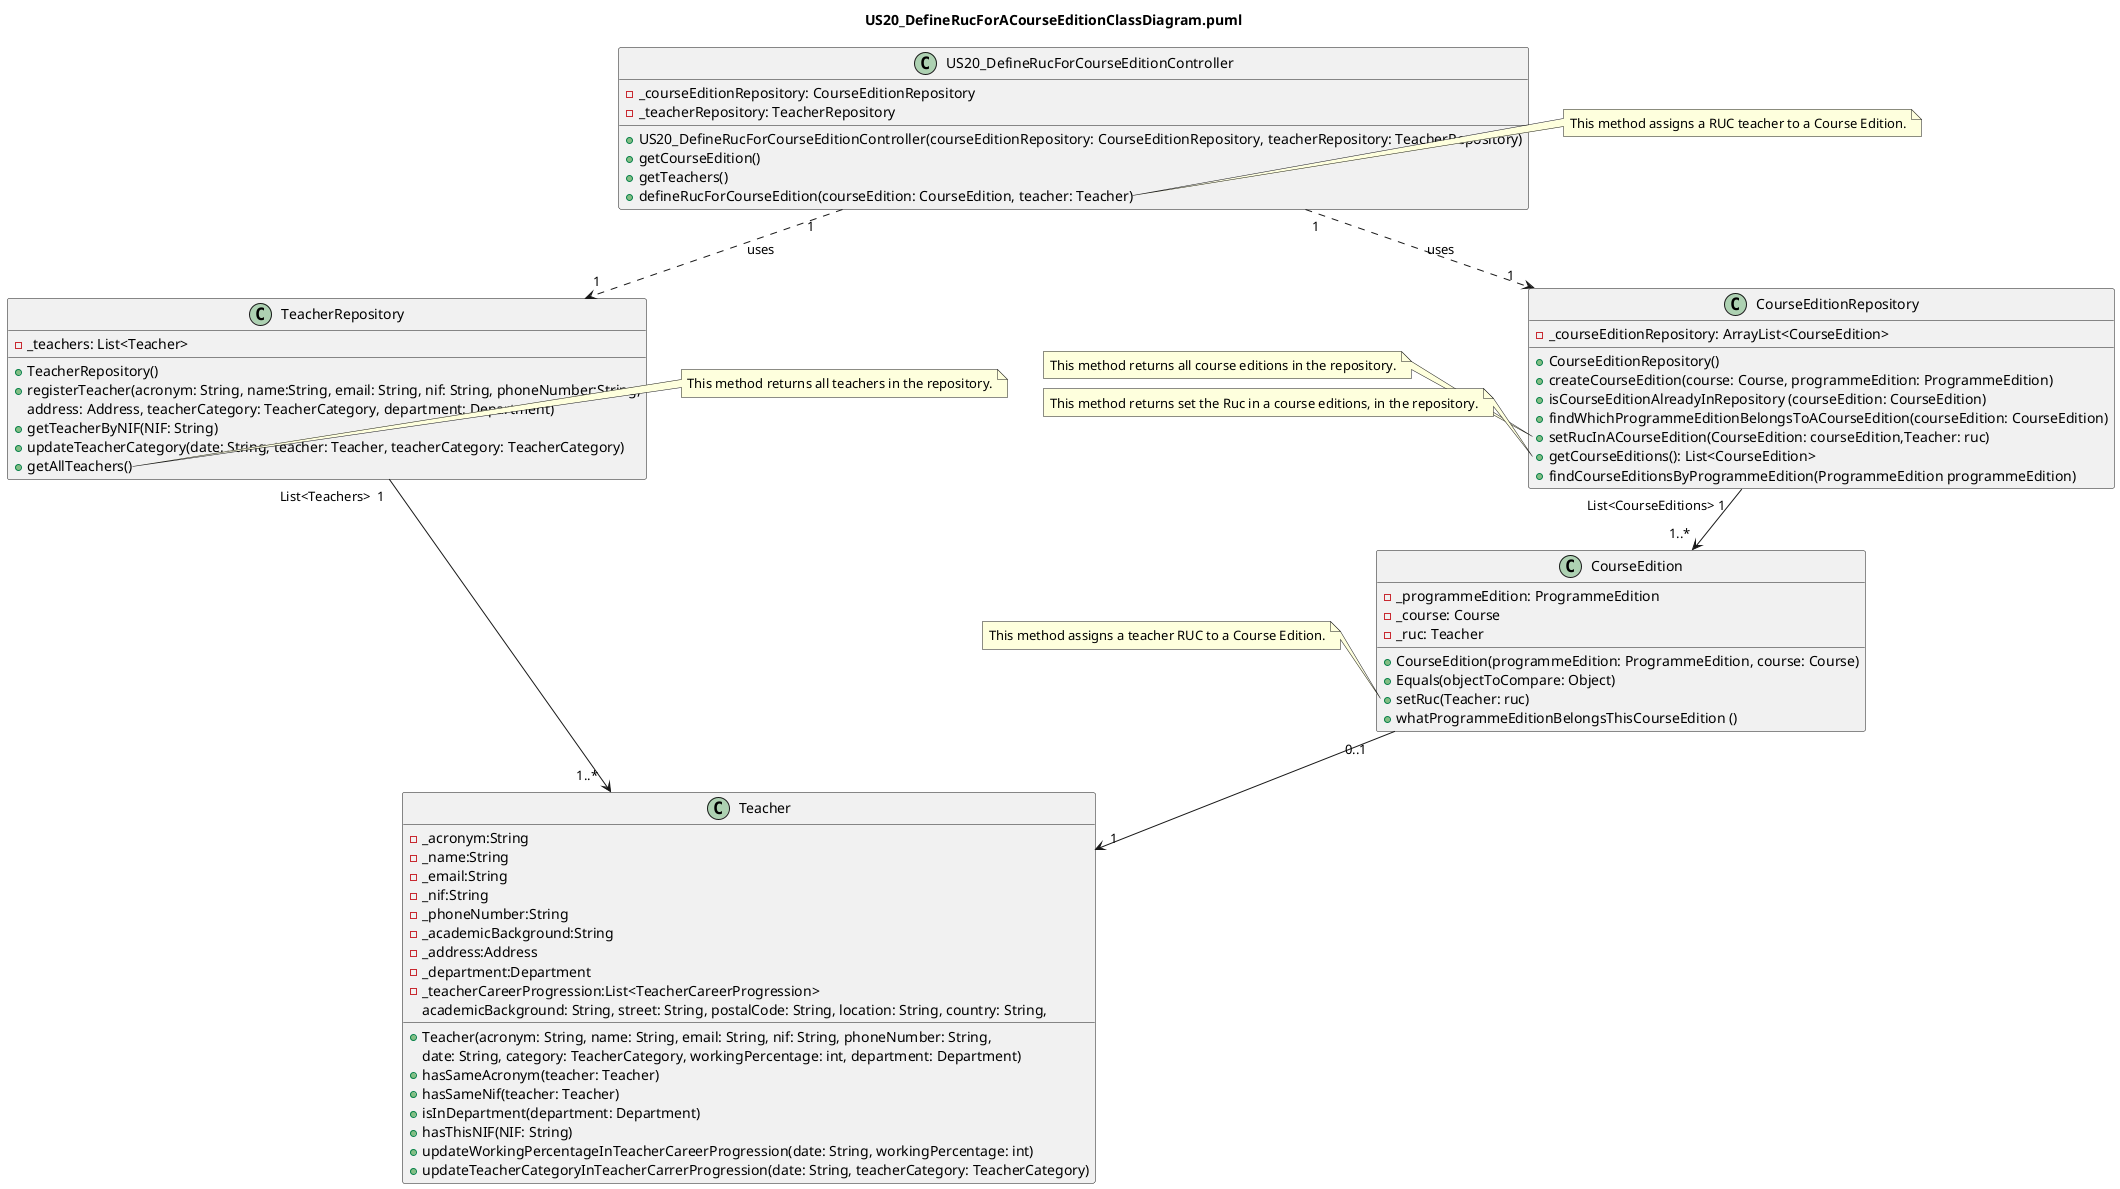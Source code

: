 @startuml

title US20_DefineRucForACourseEditionClassDiagram.puml

class US20_DefineRucForCourseEditionController {
    -_courseEditionRepository: CourseEditionRepository
    -_teacherRepository: TeacherRepository
    +US20_DefineRucForCourseEditionController(courseEditionRepository: CourseEditionRepository, teacherRepository: TeacherRepository)
    +getCourseEdition()
    +getTeachers()
    +defineRucForCourseEdition(courseEdition: CourseEdition, teacher: Teacher)
}

note right of US20_DefineRucForCourseEditionController::defineRucForCourseEdition
  This method assigns a RUC teacher to a Course Edition.
end note

class Teacher {
     -_acronym:String
     -_name:String
     -_email:String
     -_nif:String
     -_phoneNumber:String
     -_academicBackground:String
     -_address:Address
     -_department:Department
     -_teacherCareerProgression:List<TeacherCareerProgression>
     +Teacher(acronym: String, name: String, email: String, nif: String, phoneNumber: String,
     academicBackground: String, street: String, postalCode: String, location: String, country: String,
     date: String, category: TeacherCategory, workingPercentage: int, department: Department)
     +hasSameAcronym(teacher: Teacher)
     +hasSameNif(teacher: Teacher)
     +isInDepartment(department: Department)
     +hasThisNIF(NIF: String)
     +updateWorkingPercentageInTeacherCareerProgression(date: String, workingPercentage: int)
     +updateTeacherCategoryInTeacherCarrerProgression(date: String, teacherCategory: TeacherCategory)
}

class TeacherRepository {
    -_teachers: List<Teacher>
    +TeacherRepository()
    +registerTeacher(acronym: String, name:String, email: String, nif: String, phoneNumber:String,
                          address: Address, teacherCategory: TeacherCategory, department: Department)
    +getTeacherByNIF(NIF: String)
    +updateTeacherCategory(date: String, teacher: Teacher, teacherCategory: TeacherCategory)
    +getAllTeachers()
}

note right of TeacherRepository::getAllTeachers
  This method returns all teachers in the repository.
end note

class CourseEdition {
    -_programmeEdition: ProgrammeEdition
    -_course: Course
    -_ruc: Teacher
    +CourseEdition(programmeEdition: ProgrammeEdition, course: Course)
    +Equals(objectToCompare: Object)
    +setRuc(Teacher: ruc)
    +whatProgrammeEditionBelongsThisCourseEdition ()
}

note left of CourseEdition::setRuc
  This method assigns a teacher RUC to a Course Edition.
end note

class CourseEditionRepository {
    -_courseEditionRepository: ArrayList<CourseEdition>
    +CourseEditionRepository()
    +createCourseEdition(course: Course, programmeEdition: ProgrammeEdition)
    +isCourseEditionAlreadyInRepository (courseEdition: CourseEdition)
    +findWhichProgrammeEditionBelongsToACourseEdition(courseEdition: CourseEdition)
    +setRucInACourseEdition(CourseEdition: courseEdition,Teacher: ruc)
    +getCourseEditions(): List<CourseEdition>
    +findCourseEditionsByProgrammeEdition(ProgrammeEdition programmeEdition)
}
note left of CourseEditionRepository::setRucInACourseEdition
  This method returns all course editions in the repository.
end note

note left of CourseEditionRepository::getCourseEditions
  This method returns set the Ruc in a course editions, in the repository.
end note




US20_DefineRucForCourseEditionController "  1  " ..> "  1  " CourseEditionRepository : uses

US20_DefineRucForCourseEditionController "  1  " ..> "  1  " TeacherRepository: uses

CourseEditionRepository " List<CourseEditions> 1  " --> "  1..*  " CourseEdition

TeacherRepository "List<Teachers>  1  " --> "  1..*  " Teacher

CourseEdition "  0..1  " --> "  1  " Teacher



@enduml
